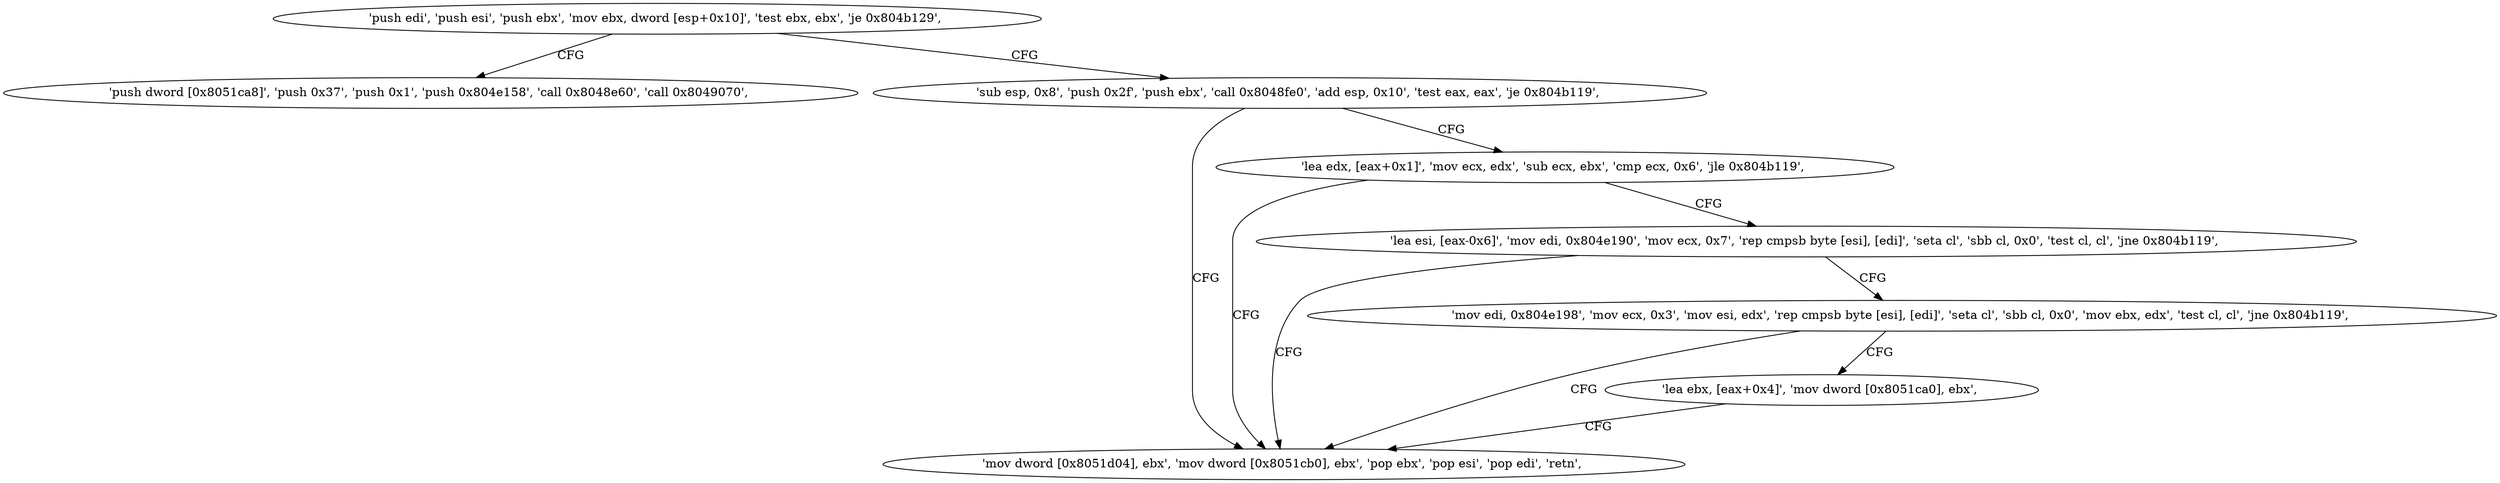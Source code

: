 digraph "func" {
"134525108" [label = "'push edi', 'push esi', 'push ebx', 'mov ebx, dword [esp+0x10]', 'test ebx, ebx', 'je 0x804b129', " ]
"134525225" [label = "'push dword [0x8051ca8]', 'push 0x37', 'push 0x1', 'push 0x804e158', 'call 0x8048e60', 'call 0x8049070', " ]
"134525119" [label = "'sub esp, 0x8', 'push 0x2f', 'push ebx', 'call 0x8048fe0', 'add esp, 0x10', 'test eax, eax', 'je 0x804b119', " ]
"134525209" [label = "'mov dword [0x8051d04], ebx', 'mov dword [0x8051cb0], ebx', 'pop ebx', 'pop esi', 'pop edi', 'retn', " ]
"134525137" [label = "'lea edx, [eax+0x1]', 'mov ecx, edx', 'sub ecx, ebx', 'cmp ecx, 0x6', 'jle 0x804b119', " ]
"134525149" [label = "'lea esi, [eax-0x6]', 'mov edi, 0x804e190', 'mov ecx, 0x7', 'rep cmpsb byte [esi], [edi]', 'seta cl', 'sbb cl, 0x0', 'test cl, cl', 'jne 0x804b119', " ]
"134525174" [label = "'mov edi, 0x804e198', 'mov ecx, 0x3', 'mov esi, edx', 'rep cmpsb byte [esi], [edi]', 'seta cl', 'sbb cl, 0x0', 'mov ebx, edx', 'test cl, cl', 'jne 0x804b119', " ]
"134525200" [label = "'lea ebx, [eax+0x4]', 'mov dword [0x8051ca0], ebx', " ]
"134525108" -> "134525225" [ label = "CFG" ]
"134525108" -> "134525119" [ label = "CFG" ]
"134525119" -> "134525209" [ label = "CFG" ]
"134525119" -> "134525137" [ label = "CFG" ]
"134525137" -> "134525209" [ label = "CFG" ]
"134525137" -> "134525149" [ label = "CFG" ]
"134525149" -> "134525209" [ label = "CFG" ]
"134525149" -> "134525174" [ label = "CFG" ]
"134525174" -> "134525209" [ label = "CFG" ]
"134525174" -> "134525200" [ label = "CFG" ]
"134525200" -> "134525209" [ label = "CFG" ]
}
